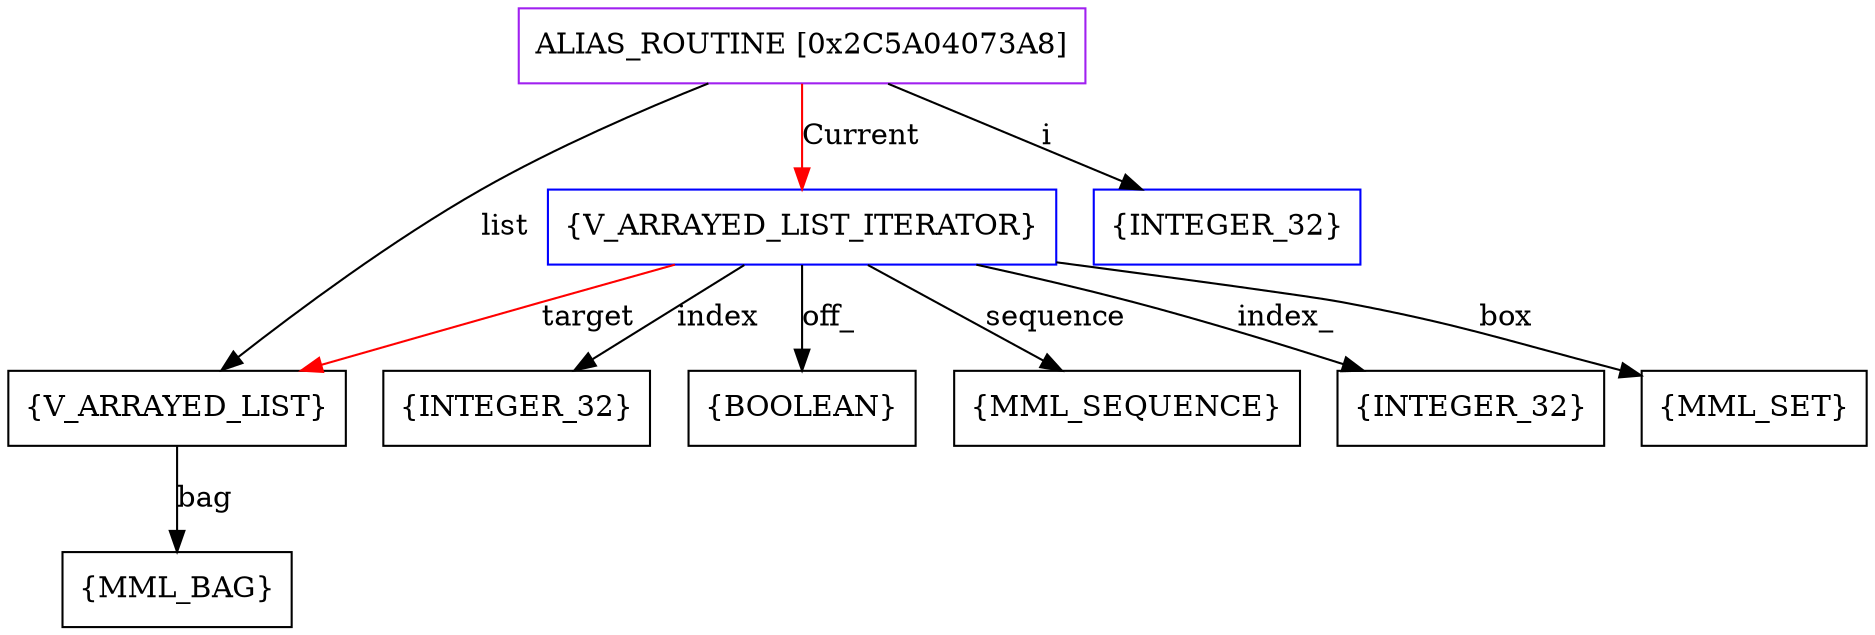 digraph g {
	node [shape=box]
	b1[color=purple label=<ALIAS_ROUTINE [0x2C5A04073A8]>]
	b2[color=blue label=<{V_ARRAYED_LIST_ITERATOR}>]
	b3[label=<{BOOLEAN}>]
	b4[label=<{MML_SET}>]
	b5[label=<{INTEGER_32}>]
	b6[label=<{V_ARRAYED_LIST}>]
	b7[label=<{MML_BAG}>]
	b8[label=<{MML_SEQUENCE}>]
	b9[label=<{INTEGER_32}>]
	b10[color=blue label=<{INTEGER_32}>]
	b1->b2[color=red label=<Current>]
	b2->b3[label=<off_>]
	b2->b4[label=<box>]
	b2->b5[label=<index>]
	b2->b6[color=red label=<target>]
	b6->b7[label=<bag>]
	b2->b8[label=<sequence>]
	b2->b9[label=<index_>]
	b1->b6[label=<list>]
	b1->b10[label=<i>]
}
